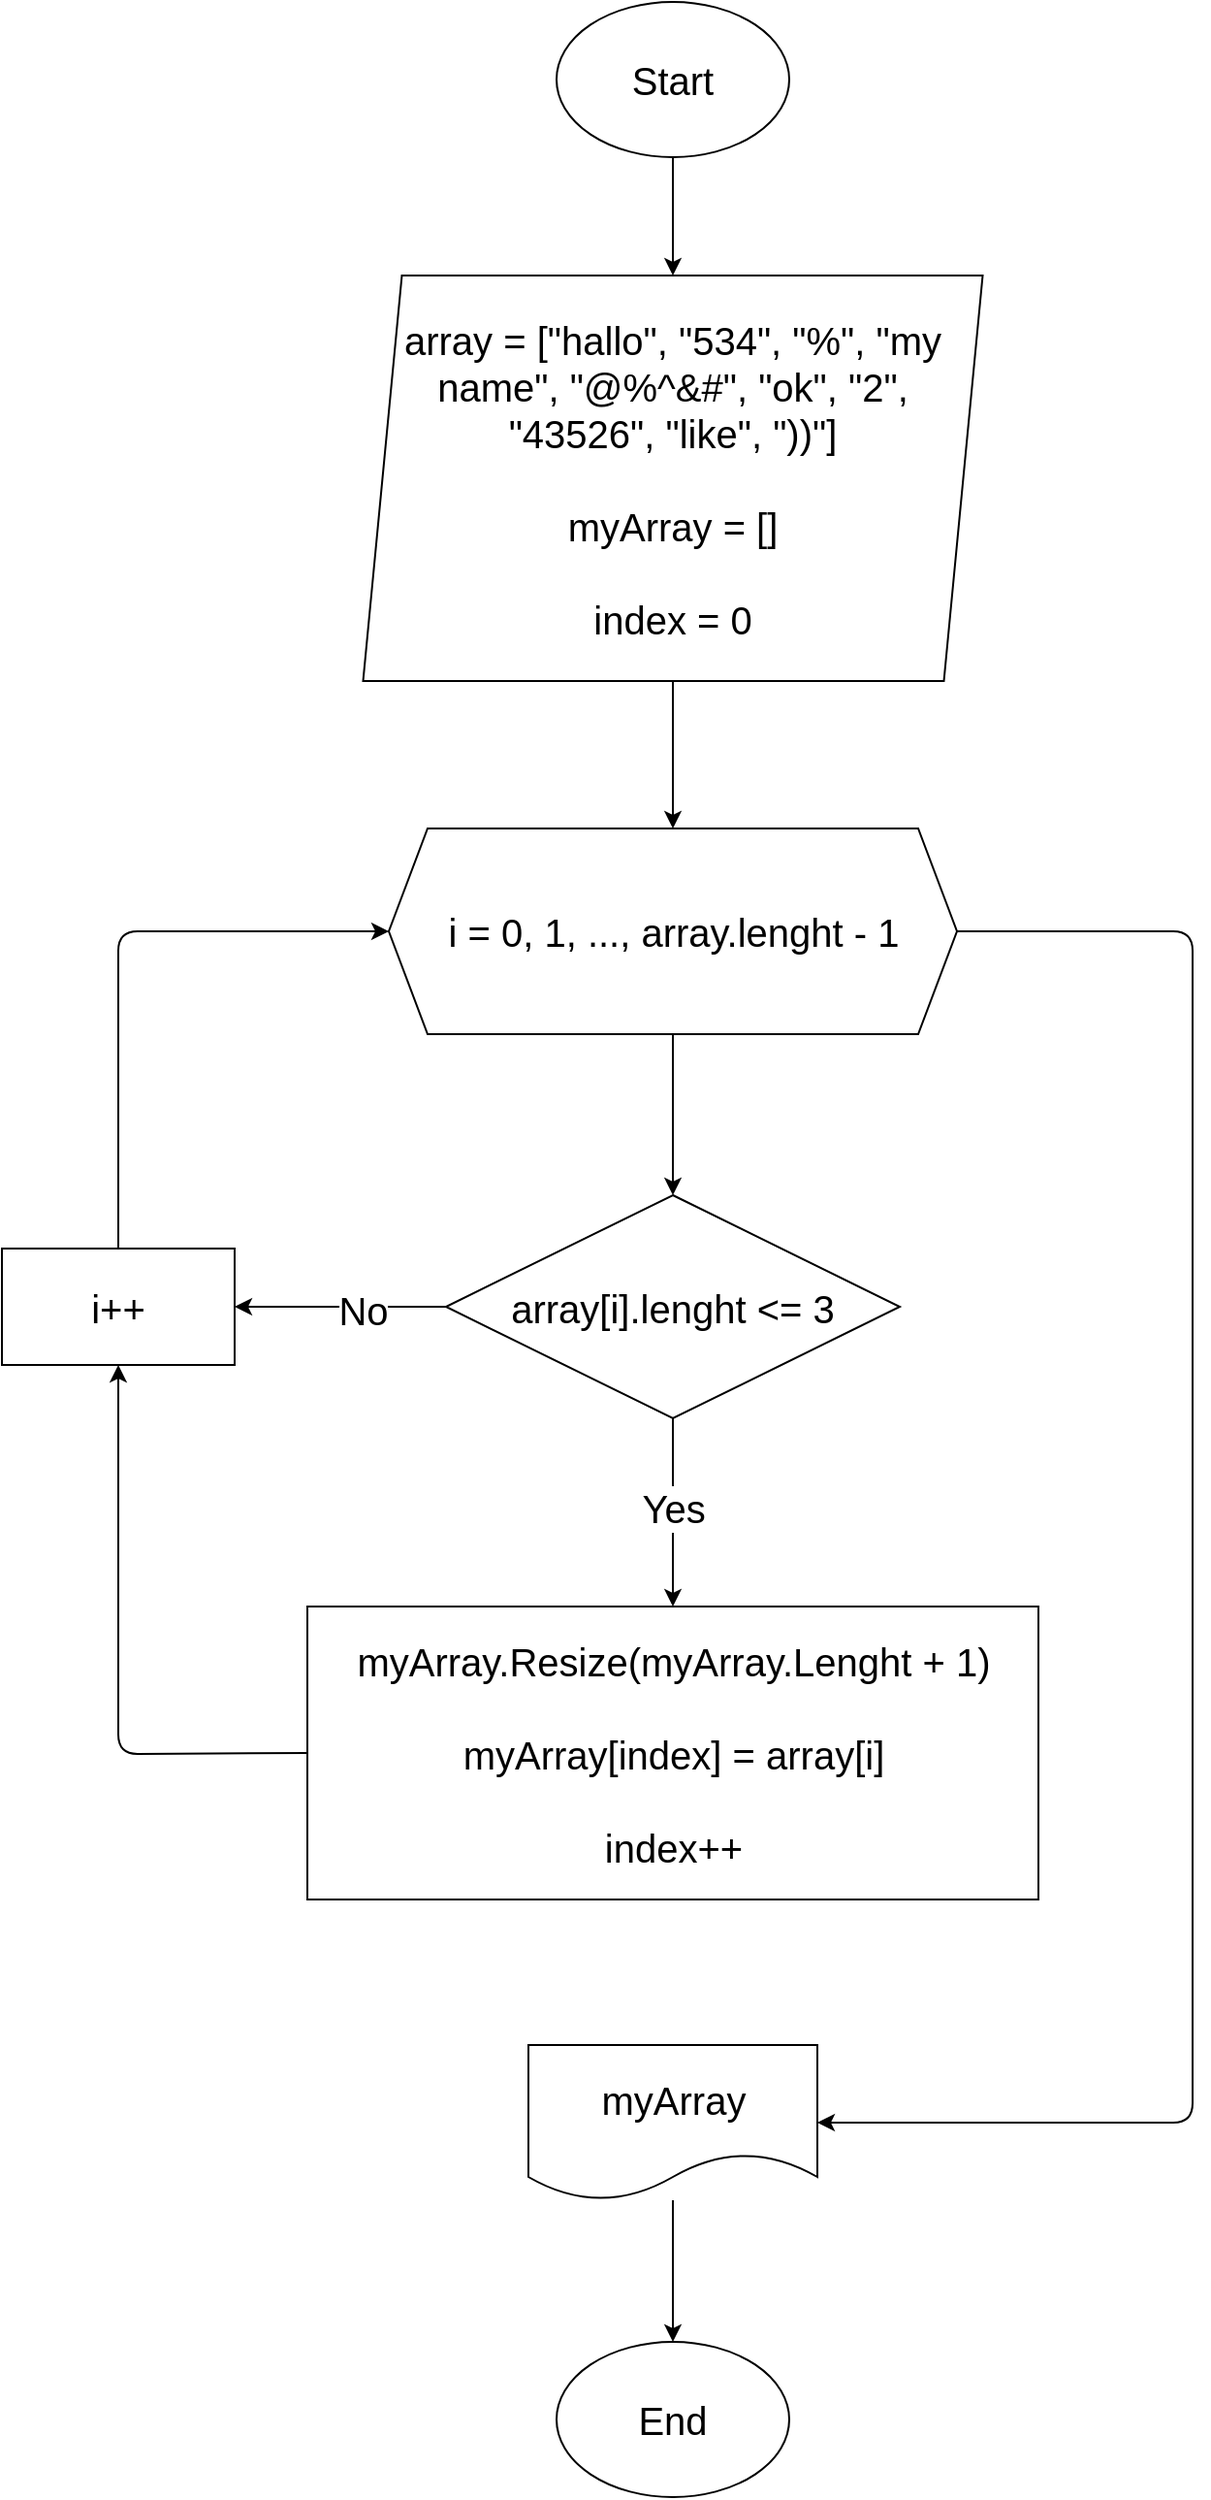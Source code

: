 <mxfile>
    <diagram id="r3YcXCwKN3y_uagZWX51" name="Page-1">
        <mxGraphModel dx="2295" dy="1262" grid="0" gridSize="10" guides="1" tooltips="1" connect="1" arrows="1" fold="1" page="0" pageScale="1" pageWidth="827" pageHeight="1169" math="0" shadow="0">
            <root>
                <mxCell id="0"/>
                <mxCell id="1" parent="0"/>
                <mxCell id="4" value="" style="edgeStyle=none;html=1;fontSize=20;" edge="1" parent="1" source="2" target="3">
                    <mxGeometry relative="1" as="geometry"/>
                </mxCell>
                <mxCell id="2" value="&lt;font style=&quot;font-size: 20px&quot;&gt;Start&lt;/font&gt;" style="ellipse;whiteSpace=wrap;html=1;" vertex="1" parent="1">
                    <mxGeometry x="-491" y="-465" width="120" height="80" as="geometry"/>
                </mxCell>
                <mxCell id="6" value="" style="edgeStyle=none;html=1;fontSize=20;" edge="1" parent="1" source="3" target="5">
                    <mxGeometry relative="1" as="geometry"/>
                </mxCell>
                <mxCell id="3" value="array = [&quot;hallo&quot;, &quot;534&quot;, &quot;%&quot;, &quot;my name&quot;, &quot;@%^&amp;amp;#&quot;, &quot;ok&quot;, &quot;2&quot;, &quot;43526&quot;, &quot;like&quot;, &quot;))&quot;]&lt;br&gt;&lt;br&gt;myArray = []&lt;br&gt;&lt;br&gt;index = 0" style="shape=parallelogram;perimeter=parallelogramPerimeter;whiteSpace=wrap;html=1;fixedSize=1;fontSize=20;" vertex="1" parent="1">
                    <mxGeometry x="-590.75" y="-324" width="319.5" height="209" as="geometry"/>
                </mxCell>
                <mxCell id="8" value="" style="edgeStyle=none;html=1;fontSize=20;" edge="1" parent="1" source="5" target="7">
                    <mxGeometry relative="1" as="geometry"/>
                </mxCell>
                <mxCell id="19" style="edgeStyle=none;html=1;exitX=1;exitY=0.5;exitDx=0;exitDy=0;entryX=1;entryY=0.5;entryDx=0;entryDy=0;fontSize=20;" edge="1" parent="1" source="5" target="18">
                    <mxGeometry relative="1" as="geometry">
                        <Array as="points">
                            <mxPoint x="-163" y="14"/>
                            <mxPoint x="-163" y="628"/>
                        </Array>
                    </mxGeometry>
                </mxCell>
                <mxCell id="5" value="i = 0, 1, ..., array.lenght - 1" style="shape=hexagon;perimeter=hexagonPerimeter2;whiteSpace=wrap;html=1;fixedSize=1;fontSize=20;" vertex="1" parent="1">
                    <mxGeometry x="-577.5" y="-39" width="293" height="106" as="geometry"/>
                </mxCell>
                <mxCell id="10" value="" style="edgeStyle=none;html=1;fontSize=20;" edge="1" parent="1" source="7" target="9">
                    <mxGeometry relative="1" as="geometry"/>
                </mxCell>
                <mxCell id="11" value="No" style="edgeLabel;html=1;align=center;verticalAlign=middle;resizable=0;points=[];fontSize=20;" vertex="1" connectable="0" parent="10">
                    <mxGeometry x="-0.199" relative="1" as="geometry">
                        <mxPoint y="1" as="offset"/>
                    </mxGeometry>
                </mxCell>
                <mxCell id="14" value="" style="edgeStyle=none;html=1;fontSize=20;" edge="1" parent="1" source="7" target="13">
                    <mxGeometry relative="1" as="geometry"/>
                </mxCell>
                <mxCell id="17" value="Yes" style="edgeLabel;html=1;align=center;verticalAlign=middle;resizable=0;points=[];fontSize=20;" vertex="1" connectable="0" parent="14">
                    <mxGeometry x="-0.337" y="1" relative="1" as="geometry">
                        <mxPoint x="-1" y="14" as="offset"/>
                    </mxGeometry>
                </mxCell>
                <mxCell id="7" value="array[i].lenght &amp;lt;= 3" style="rhombus;whiteSpace=wrap;html=1;fontSize=20;" vertex="1" parent="1">
                    <mxGeometry x="-548" y="150" width="234" height="115" as="geometry"/>
                </mxCell>
                <mxCell id="9" value="i++" style="rounded=0;whiteSpace=wrap;html=1;fontSize=20;" vertex="1" parent="1">
                    <mxGeometry x="-777" y="177.5" width="120" height="60" as="geometry"/>
                </mxCell>
                <mxCell id="12" value="" style="endArrow=classic;html=1;fontSize=20;exitX=0.5;exitY=0;exitDx=0;exitDy=0;entryX=0;entryY=0.5;entryDx=0;entryDy=0;" edge="1" parent="1" source="9" target="5">
                    <mxGeometry width="50" height="50" relative="1" as="geometry">
                        <mxPoint x="-719" y="81" as="sourcePoint"/>
                        <mxPoint x="-669" y="31" as="targetPoint"/>
                        <Array as="points">
                            <mxPoint x="-717" y="14"/>
                        </Array>
                    </mxGeometry>
                </mxCell>
                <mxCell id="15" style="edgeStyle=none;html=1;exitX=0;exitY=0.5;exitDx=0;exitDy=0;entryX=0.5;entryY=1;entryDx=0;entryDy=0;fontSize=20;" edge="1" parent="1" source="13" target="9">
                    <mxGeometry relative="1" as="geometry">
                        <Array as="points">
                            <mxPoint x="-717" y="438"/>
                        </Array>
                    </mxGeometry>
                </mxCell>
                <mxCell id="13" value="myArray.Resize(myArray.Lenght + 1)&lt;br&gt;&lt;br&gt;myArray[index] = array[i]&lt;br&gt;&lt;br&gt;index++&lt;br&gt;" style="rounded=0;whiteSpace=wrap;html=1;fontSize=20;" vertex="1" parent="1">
                    <mxGeometry x="-619.5" y="362" width="377" height="151" as="geometry"/>
                </mxCell>
                <mxCell id="21" value="" style="edgeStyle=none;html=1;fontSize=20;" edge="1" parent="1" source="18" target="20">
                    <mxGeometry relative="1" as="geometry"/>
                </mxCell>
                <mxCell id="18" value="myArray" style="shape=document;whiteSpace=wrap;html=1;boundedLbl=1;fontSize=20;" vertex="1" parent="1">
                    <mxGeometry x="-505.5" y="588" width="149" height="80" as="geometry"/>
                </mxCell>
                <mxCell id="20" value="End" style="ellipse;whiteSpace=wrap;html=1;fontSize=20;" vertex="1" parent="1">
                    <mxGeometry x="-491" y="741" width="120" height="80" as="geometry"/>
                </mxCell>
            </root>
        </mxGraphModel>
    </diagram>
</mxfile>